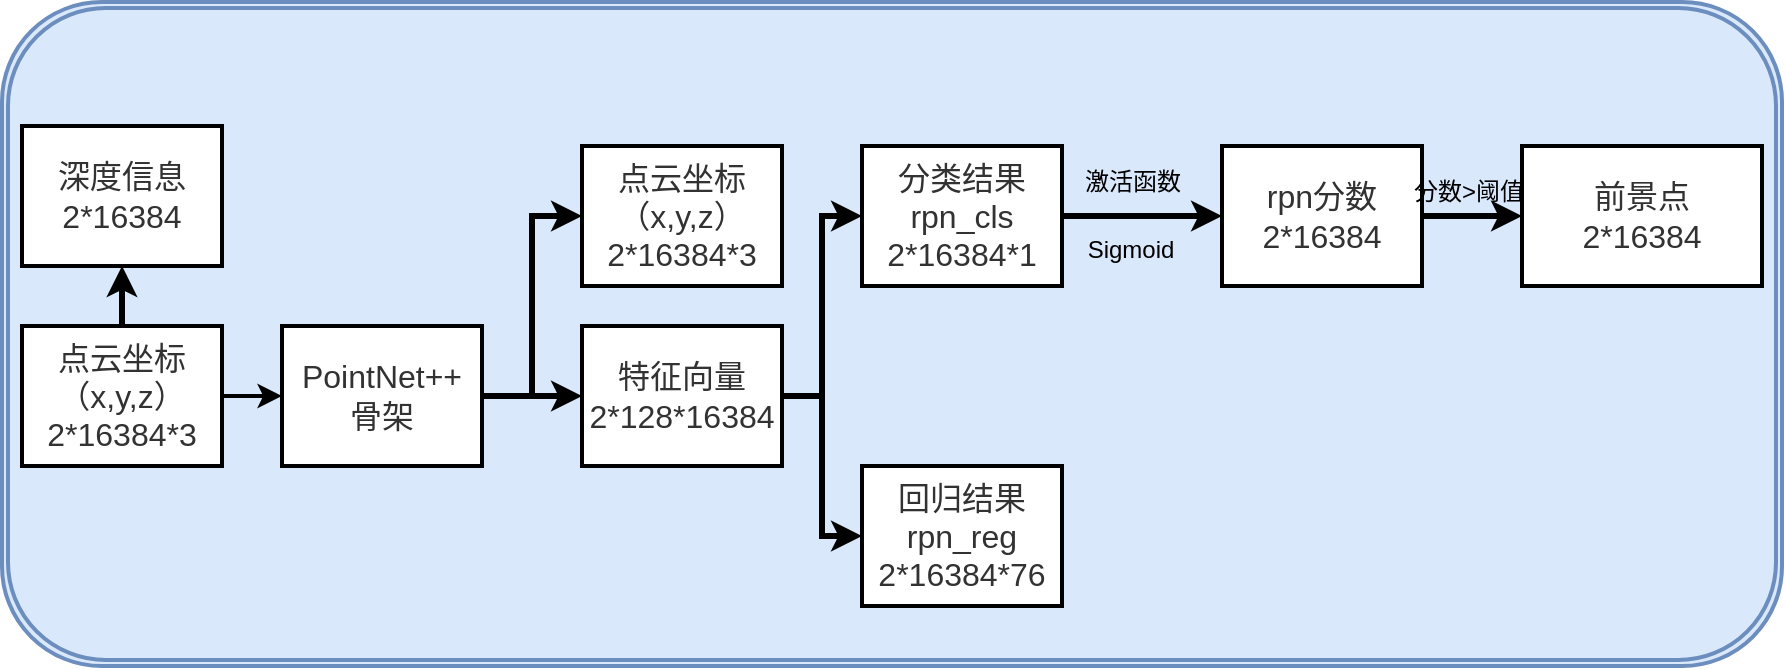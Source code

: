 <mxfile version="14.4.7" type="github"><diagram id="trZG_ZXdaKzqdTSRn67M" name="Page-1"><mxGraphModel dx="1730" dy="913" grid="1" gridSize="10" guides="1" tooltips="1" connect="1" arrows="1" fold="1" page="1" pageScale="1" pageWidth="827" pageHeight="1169" math="0" shadow="0"><root><mxCell id="0"/><mxCell id="1" parent="0"/><mxCell id="014IWLdwNo_sx4FvK-q2-25" value="" style="shape=ext;double=1;rounded=1;whiteSpace=wrap;html=1;strokeWidth=2;fillColor=#dae8fc;strokeColor=#6c8ebf;" vertex="1" parent="1"><mxGeometry x="10" y="158" width="890" height="332" as="geometry"/></mxCell><mxCell id="014IWLdwNo_sx4FvK-q2-1" value="&lt;span style=&quot;color: rgb(50 , 50 , 50) ; font-size: 16px ; background-color: rgba(255 , 255 , 255 , 0.01)&quot;&gt;深度信息&lt;/span&gt;&lt;div style=&quot;resize: none ; outline: none ; font-size: 16px ; color: rgb(50 , 50 , 50)&quot;&gt;2*16384&lt;/div&gt;" style="rounded=0;whiteSpace=wrap;html=1;strokeWidth=2;" vertex="1" parent="1"><mxGeometry x="20" y="220" width="100" height="70" as="geometry"/></mxCell><mxCell id="014IWLdwNo_sx4FvK-q2-11" style="edgeStyle=orthogonalEdgeStyle;rounded=0;orthogonalLoop=1;jettySize=auto;html=1;exitX=1;exitY=0.5;exitDx=0;exitDy=0;entryX=0;entryY=0.5;entryDx=0;entryDy=0;strokeWidth=2;" edge="1" parent="1" source="014IWLdwNo_sx4FvK-q2-2" target="014IWLdwNo_sx4FvK-q2-3"><mxGeometry relative="1" as="geometry"/></mxCell><mxCell id="014IWLdwNo_sx4FvK-q2-20" style="edgeStyle=orthogonalEdgeStyle;rounded=0;orthogonalLoop=1;jettySize=auto;html=1;exitX=0.5;exitY=0;exitDx=0;exitDy=0;strokeWidth=3;" edge="1" parent="1" source="014IWLdwNo_sx4FvK-q2-2" target="014IWLdwNo_sx4FvK-q2-1"><mxGeometry relative="1" as="geometry"/></mxCell><mxCell id="014IWLdwNo_sx4FvK-q2-2" value="&lt;span style=&quot;color: rgb(50 , 50 , 50) ; font-size: 16px ; background-color: rgba(255 , 255 , 255 , 0.01)&quot;&gt;点云坐标（x,y,z）&lt;/span&gt;&lt;div style=&quot;resize: none ; outline: none ; font-size: 16px ; color: rgb(50 , 50 , 50)&quot;&gt;2*16384*3&lt;/div&gt;" style="rounded=0;whiteSpace=wrap;html=1;strokeWidth=2;" vertex="1" parent="1"><mxGeometry x="20" y="320" width="100" height="70" as="geometry"/></mxCell><mxCell id="014IWLdwNo_sx4FvK-q2-13" style="edgeStyle=orthogonalEdgeStyle;rounded=0;orthogonalLoop=1;jettySize=auto;html=1;exitX=1;exitY=0.5;exitDx=0;exitDy=0;entryX=0;entryY=0.5;entryDx=0;entryDy=0;strokeWidth=3;" edge="1" parent="1" source="014IWLdwNo_sx4FvK-q2-3" target="014IWLdwNo_sx4FvK-q2-4"><mxGeometry relative="1" as="geometry"/></mxCell><mxCell id="014IWLdwNo_sx4FvK-q2-21" style="edgeStyle=orthogonalEdgeStyle;rounded=0;orthogonalLoop=1;jettySize=auto;html=1;entryX=0;entryY=0.5;entryDx=0;entryDy=0;strokeWidth=3;" edge="1" parent="1" source="014IWLdwNo_sx4FvK-q2-3" target="014IWLdwNo_sx4FvK-q2-5"><mxGeometry relative="1" as="geometry"/></mxCell><mxCell id="014IWLdwNo_sx4FvK-q2-3" value="&lt;span style=&quot;color: rgb(50 , 50 , 50) ; font-size: 16px ; background-color: rgba(255 , 255 , 255 , 0.01)&quot;&gt;PointNet++&lt;/span&gt;&lt;div style=&quot;resize: none ; outline: none ; font-size: 16px ; color: rgb(50 , 50 , 50)&quot;&gt;骨架&lt;/div&gt;" style="rounded=0;whiteSpace=wrap;html=1;strokeWidth=2;" vertex="1" parent="1"><mxGeometry x="150" y="320" width="100" height="70" as="geometry"/></mxCell><mxCell id="014IWLdwNo_sx4FvK-q2-15" style="edgeStyle=orthogonalEdgeStyle;rounded=0;orthogonalLoop=1;jettySize=auto;html=1;exitX=1;exitY=0.5;exitDx=0;exitDy=0;entryX=0;entryY=0.5;entryDx=0;entryDy=0;strokeWidth=3;" edge="1" parent="1" source="014IWLdwNo_sx4FvK-q2-4" target="014IWLdwNo_sx4FvK-q2-7"><mxGeometry relative="1" as="geometry"/></mxCell><mxCell id="014IWLdwNo_sx4FvK-q2-16" style="edgeStyle=orthogonalEdgeStyle;rounded=0;orthogonalLoop=1;jettySize=auto;html=1;exitX=1;exitY=0.5;exitDx=0;exitDy=0;strokeWidth=3;" edge="1" parent="1" source="014IWLdwNo_sx4FvK-q2-4" target="014IWLdwNo_sx4FvK-q2-6"><mxGeometry relative="1" as="geometry"/></mxCell><mxCell id="014IWLdwNo_sx4FvK-q2-4" value="&lt;span style=&quot;color: rgb(50 , 50 , 50) ; font-size: 16px ; background-color: rgba(255 , 255 , 255 , 0.01)&quot;&gt;特征向量2*128*16384&lt;/span&gt;" style="rounded=0;whiteSpace=wrap;html=1;strokeWidth=2;" vertex="1" parent="1"><mxGeometry x="300" y="320" width="100" height="70" as="geometry"/></mxCell><mxCell id="014IWLdwNo_sx4FvK-q2-5" value="&lt;span style=&quot;color: rgb(50 , 50 , 50) ; font-size: 16px ; background-color: rgba(255 , 255 , 255 , 0.01)&quot;&gt;点云坐标&lt;/span&gt;&lt;br style=&quot;color: rgb(50 , 50 , 50) ; font-size: 16px&quot;&gt;&lt;div style=&quot;resize: none ; outline: none ; font-size: 16px ; color: rgb(50 , 50 , 50)&quot;&gt;&lt;/div&gt;&lt;span style=&quot;color: rgb(50 , 50 , 50) ; font-size: 16px ; background-color: rgba(255 , 255 , 255 , 0.01)&quot;&gt;（x,y,z）&lt;/span&gt;&lt;br style=&quot;color: rgb(50 , 50 , 50) ; font-size: 16px&quot;&gt;&lt;div style=&quot;resize: none ; outline: none ; font-size: 16px ; color: rgb(50 , 50 , 50)&quot;&gt;&lt;/div&gt;&lt;span style=&quot;color: rgb(50 , 50 , 50) ; font-size: 16px ; background-color: rgba(255 , 255 , 255 , 0.01)&quot;&gt;2*16384*3&lt;/span&gt;" style="rounded=0;whiteSpace=wrap;html=1;strokeWidth=2;" vertex="1" parent="1"><mxGeometry x="300" y="230" width="100" height="70" as="geometry"/></mxCell><mxCell id="014IWLdwNo_sx4FvK-q2-6" value="&lt;span style=&quot;color: rgb(50 , 50 , 50) ; font-size: 16px ; background-color: rgba(255 , 255 , 255 , 0.01)&quot;&gt;回归结果&lt;/span&gt;&lt;br style=&quot;color: rgb(50 , 50 , 50) ; font-size: 16px&quot;&gt;&lt;div style=&quot;resize: none ; outline: none ; font-size: 16px ; color: rgb(50 , 50 , 50)&quot;&gt;&lt;/div&gt;&lt;span style=&quot;color: rgb(50 , 50 , 50) ; font-size: 16px ; background-color: rgba(255 , 255 , 255 , 0.01)&quot;&gt;rpn_reg&lt;/span&gt;&lt;div style=&quot;resize: none ; outline: none ; font-size: 16px ; color: rgb(50 , 50 , 50)&quot;&gt;2*16384*76&lt;/div&gt;" style="rounded=0;whiteSpace=wrap;html=1;strokeWidth=2;" vertex="1" parent="1"><mxGeometry x="440" y="390" width="100" height="70" as="geometry"/></mxCell><mxCell id="014IWLdwNo_sx4FvK-q2-17" style="edgeStyle=orthogonalEdgeStyle;rounded=0;orthogonalLoop=1;jettySize=auto;html=1;exitX=1;exitY=0.5;exitDx=0;exitDy=0;entryX=0;entryY=0.5;entryDx=0;entryDy=0;strokeWidth=3;" edge="1" parent="1" source="014IWLdwNo_sx4FvK-q2-7" target="014IWLdwNo_sx4FvK-q2-8"><mxGeometry relative="1" as="geometry"/></mxCell><mxCell id="014IWLdwNo_sx4FvK-q2-7" value="&lt;span style=&quot;color: rgb(50 , 50 , 50) ; font-size: 16px ; background-color: rgba(255 , 255 , 255 , 0.01)&quot;&gt;分类结果&lt;/span&gt;&lt;br style=&quot;color: rgb(50 , 50 , 50) ; font-size: 16px&quot;&gt;&lt;div style=&quot;resize: none ; outline: none ; font-size: 16px ; color: rgb(50 , 50 , 50)&quot;&gt;&lt;/div&gt;&lt;span style=&quot;color: rgb(50 , 50 , 50) ; font-size: 16px ; background-color: rgba(255 , 255 , 255 , 0.01)&quot;&gt;rpn_cls&lt;/span&gt;&lt;div style=&quot;resize: none ; outline: none ; font-size: 16px ; color: rgb(50 , 50 , 50)&quot;&gt;2*16384*1&lt;/div&gt;" style="rounded=0;whiteSpace=wrap;html=1;strokeWidth=2;" vertex="1" parent="1"><mxGeometry x="440" y="230" width="100" height="70" as="geometry"/></mxCell><mxCell id="014IWLdwNo_sx4FvK-q2-18" style="edgeStyle=orthogonalEdgeStyle;rounded=0;orthogonalLoop=1;jettySize=auto;html=1;exitX=1;exitY=0.5;exitDx=0;exitDy=0;entryX=0;entryY=0.5;entryDx=0;entryDy=0;strokeWidth=3;" edge="1" parent="1" source="014IWLdwNo_sx4FvK-q2-8" target="014IWLdwNo_sx4FvK-q2-9"><mxGeometry relative="1" as="geometry"/></mxCell><mxCell id="014IWLdwNo_sx4FvK-q2-8" value="&lt;span style=&quot;color: rgb(50 , 50 , 50) ; font-size: 16px ; background-color: rgba(255 , 255 , 255 , 0.01)&quot;&gt;rpn分数&lt;/span&gt;&lt;div style=&quot;resize: none ; outline: none ; font-size: 16px ; color: rgb(50 , 50 , 50)&quot;&gt;2*16384&lt;/div&gt;" style="rounded=0;whiteSpace=wrap;html=1;strokeWidth=2;" vertex="1" parent="1"><mxGeometry x="620" y="230" width="100" height="70" as="geometry"/></mxCell><mxCell id="014IWLdwNo_sx4FvK-q2-9" value="&lt;span style=&quot;color: rgb(50 , 50 , 50) ; font-size: 16px ; background-color: rgba(255 , 255 , 255 , 0.01)&quot;&gt;前景点&lt;/span&gt;&lt;div style=&quot;resize: none ; outline: none ; font-size: 16px ; color: rgb(50 , 50 , 50)&quot;&gt;2*16384&lt;/div&gt;" style="rounded=0;whiteSpace=wrap;html=1;strokeWidth=2;" vertex="1" parent="1"><mxGeometry x="770" y="230" width="120" height="70" as="geometry"/></mxCell><mxCell id="014IWLdwNo_sx4FvK-q2-22" value="Sigmoid" style="text;html=1;align=center;verticalAlign=middle;resizable=0;points=[];autosize=1;" vertex="1" parent="1"><mxGeometry x="544" y="272" width="60" height="20" as="geometry"/></mxCell><mxCell id="014IWLdwNo_sx4FvK-q2-23" value="分数&amp;gt;阈值" style="text;html=1;align=center;verticalAlign=middle;resizable=0;points=[];autosize=1;" vertex="1" parent="1"><mxGeometry x="708" y="243" width="70" height="20" as="geometry"/></mxCell><mxCell id="014IWLdwNo_sx4FvK-q2-24" value="激活函数" style="text;html=1;align=center;verticalAlign=middle;resizable=0;points=[];autosize=1;" vertex="1" parent="1"><mxGeometry x="545" y="238" width="60" height="20" as="geometry"/></mxCell></root></mxGraphModel></diagram></mxfile>